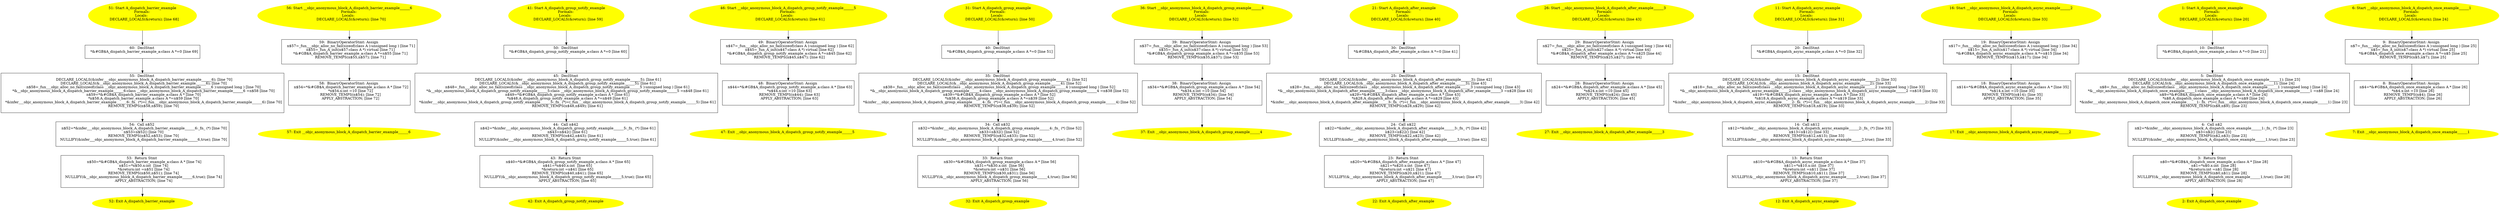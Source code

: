 digraph iCFG {
60 [label="60:  DeclStmt \n   *&#GB$A_dispatch_barrier_example_a:class A *=0 [line 69]\n " shape="box"]
	

	 60 -> 55 ;
59 [label="59:  BinaryOperatorStmt: Assign \n   n$57=_fun___objc_alloc_no_fail(sizeof(class A ):unsigned long ) [line 71]\n  n$55=_fun_A_init(n$57:class A *) virtual [line 71]\n  *&#GB$A_dispatch_barrier_example_a:class A *=n$55 [line 71]\n  REMOVE_TEMPS(n$55,n$57); [line 71]\n " shape="box"]
	

	 59 -> 58 ;
58 [label="58:  BinaryOperatorStmt: Assign \n   n$54=*&#GB$A_dispatch_barrier_example_a:class A * [line 72]\n  *n$54.x:int =10 [line 72]\n  REMOVE_TEMPS(n$54); [line 72]\n  APPLY_ABSTRACTION; [line 72]\n " shape="box"]
	

	 58 -> 57 ;
57 [label="57: Exit __objc_anonymous_block_A_dispatch_barrier_example______6 \n  " color=yellow style=filled]
	

56 [label="56: Start __objc_anonymous_block_A_dispatch_barrier_example______6\nFormals: \nLocals:  \n   DECLARE_LOCALS(&return); [line 70]\n " color=yellow style=filled]
	

	 56 -> 59 ;
55 [label="55:  DeclStmt \n   DECLARE_LOCALS(&infer___objc_anonymous_block_A_dispatch_barrier_example______6); [line 70]\n  DECLARE_LOCALS(&__objc_anonymous_block_A_dispatch_barrier_example______6); [line 70]\n  n$58=_fun___objc_alloc_no_fail(sizeof(class __objc_anonymous_block_A_dispatch_barrier_example______6 ):unsigned long ) [line 70]\n  *&__objc_anonymous_block_A_dispatch_barrier_example______6:class __objc_anonymous_block_A_dispatch_barrier_example______6 =n$58 [line 70]\n  n$59=*&#GB$A_dispatch_barrier_example_a:class A * [line 70]\n  *n$58.A_dispatch_barrier_example_a:class A *=n$59 [line 70]\n  *&infer___objc_anonymous_block_A_dispatch_barrier_example______6:_fn_ (*)=(_fun___objc_anonymous_block_A_dispatch_barrier_example______6) [line 70]\n  REMOVE_TEMPS(n$58,n$59); [line 70]\n " shape="box"]
	

	 55 -> 54 ;
54 [label="54:  Call n$52 \n   n$52=*&infer___objc_anonymous_block_A_dispatch_barrier_example______6:_fn_ (*) [line 70]\n  n$53=n$52() [line 70]\n  REMOVE_TEMPS(n$52,n$53); [line 70]\n  NULLIFY(&infer___objc_anonymous_block_A_dispatch_barrier_example______6,true); [line 70]\n " shape="box"]
	

	 54 -> 53 ;
53 [label="53:  Return Stmt \n   n$50=*&#GB$A_dispatch_barrier_example_a:class A * [line 74]\n  n$51=*n$50.x:int  [line 74]\n  *&return:int =n$51 [line 74]\n  REMOVE_TEMPS(n$50,n$51); [line 74]\n  NULLIFY(&__objc_anonymous_block_A_dispatch_barrier_example______6,true); [line 74]\n  APPLY_ABSTRACTION; [line 74]\n " shape="box"]
	

	 53 -> 52 ;
52 [label="52: Exit A_dispatch_barrier_example \n  " color=yellow style=filled]
	

51 [label="51: Start A_dispatch_barrier_example\nFormals: \nLocals:  \n   DECLARE_LOCALS(&return); [line 68]\n " color=yellow style=filled]
	

	 51 -> 60 ;
50 [label="50:  DeclStmt \n   *&#GB$A_dispatch_group_notify_example_a:class A *=0 [line 60]\n " shape="box"]
	

	 50 -> 45 ;
49 [label="49:  BinaryOperatorStmt: Assign \n   n$47=_fun___objc_alloc_no_fail(sizeof(class A ):unsigned long ) [line 62]\n  n$45=_fun_A_init(n$47:class A *) virtual [line 62]\n  *&#GB$A_dispatch_group_notify_example_a:class A *=n$45 [line 62]\n  REMOVE_TEMPS(n$45,n$47); [line 62]\n " shape="box"]
	

	 49 -> 48 ;
48 [label="48:  BinaryOperatorStmt: Assign \n   n$44=*&#GB$A_dispatch_group_notify_example_a:class A * [line 63]\n  *n$44.x:int =10 [line 63]\n  REMOVE_TEMPS(n$44); [line 63]\n  APPLY_ABSTRACTION; [line 63]\n " shape="box"]
	

	 48 -> 47 ;
47 [label="47: Exit __objc_anonymous_block_A_dispatch_group_notify_example______5 \n  " color=yellow style=filled]
	

46 [label="46: Start __objc_anonymous_block_A_dispatch_group_notify_example______5\nFormals: \nLocals:  \n   DECLARE_LOCALS(&return); [line 61]\n " color=yellow style=filled]
	

	 46 -> 49 ;
45 [label="45:  DeclStmt \n   DECLARE_LOCALS(&infer___objc_anonymous_block_A_dispatch_group_notify_example______5); [line 61]\n  DECLARE_LOCALS(&__objc_anonymous_block_A_dispatch_group_notify_example______5); [line 61]\n  n$48=_fun___objc_alloc_no_fail(sizeof(class __objc_anonymous_block_A_dispatch_group_notify_example______5 ):unsigned long ) [line 61]\n  *&__objc_anonymous_block_A_dispatch_group_notify_example______5:class __objc_anonymous_block_A_dispatch_group_notify_example______5 =n$48 [line 61]\n  n$49=*&#GB$A_dispatch_group_notify_example_a:class A * [line 61]\n  *n$48.A_dispatch_group_notify_example_a:class A *=n$49 [line 61]\n  *&infer___objc_anonymous_block_A_dispatch_group_notify_example______5:_fn_ (*)=(_fun___objc_anonymous_block_A_dispatch_group_notify_example______5) [line 61]\n  REMOVE_TEMPS(n$48,n$49); [line 61]\n " shape="box"]
	

	 45 -> 44 ;
44 [label="44:  Call n$42 \n   n$42=*&infer___objc_anonymous_block_A_dispatch_group_notify_example______5:_fn_ (*) [line 61]\n  n$43=n$42() [line 61]\n  REMOVE_TEMPS(n$42,n$43); [line 61]\n  NULLIFY(&infer___objc_anonymous_block_A_dispatch_group_notify_example______5,true); [line 61]\n " shape="box"]
	

	 44 -> 43 ;
43 [label="43:  Return Stmt \n   n$40=*&#GB$A_dispatch_group_notify_example_a:class A * [line 65]\n  n$41=*n$40.x:int  [line 65]\n  *&return:int =n$41 [line 65]\n  REMOVE_TEMPS(n$40,n$41); [line 65]\n  NULLIFY(&__objc_anonymous_block_A_dispatch_group_notify_example______5,true); [line 65]\n  APPLY_ABSTRACTION; [line 65]\n " shape="box"]
	

	 43 -> 42 ;
42 [label="42: Exit A_dispatch_group_notify_example \n  " color=yellow style=filled]
	

41 [label="41: Start A_dispatch_group_notify_example\nFormals: \nLocals:  \n   DECLARE_LOCALS(&return); [line 59]\n " color=yellow style=filled]
	

	 41 -> 50 ;
40 [label="40:  DeclStmt \n   *&#GB$A_dispatch_group_example_a:class A *=0 [line 51]\n " shape="box"]
	

	 40 -> 35 ;
39 [label="39:  BinaryOperatorStmt: Assign \n   n$37=_fun___objc_alloc_no_fail(sizeof(class A ):unsigned long ) [line 53]\n  n$35=_fun_A_init(n$37:class A *) virtual [line 53]\n  *&#GB$A_dispatch_group_example_a:class A *=n$35 [line 53]\n  REMOVE_TEMPS(n$35,n$37); [line 53]\n " shape="box"]
	

	 39 -> 38 ;
38 [label="38:  BinaryOperatorStmt: Assign \n   n$34=*&#GB$A_dispatch_group_example_a:class A * [line 54]\n  *n$34.x:int =10 [line 54]\n  REMOVE_TEMPS(n$34); [line 54]\n  APPLY_ABSTRACTION; [line 54]\n " shape="box"]
	

	 38 -> 37 ;
37 [label="37: Exit __objc_anonymous_block_A_dispatch_group_example______4 \n  " color=yellow style=filled]
	

36 [label="36: Start __objc_anonymous_block_A_dispatch_group_example______4\nFormals: \nLocals:  \n   DECLARE_LOCALS(&return); [line 52]\n " color=yellow style=filled]
	

	 36 -> 39 ;
35 [label="35:  DeclStmt \n   DECLARE_LOCALS(&infer___objc_anonymous_block_A_dispatch_group_example______4); [line 52]\n  DECLARE_LOCALS(&__objc_anonymous_block_A_dispatch_group_example______4); [line 52]\n  n$38=_fun___objc_alloc_no_fail(sizeof(class __objc_anonymous_block_A_dispatch_group_example______4 ):unsigned long ) [line 52]\n  *&__objc_anonymous_block_A_dispatch_group_example______4:class __objc_anonymous_block_A_dispatch_group_example______4 =n$38 [line 52]\n  n$39=*&#GB$A_dispatch_group_example_a:class A * [line 52]\n  *n$38.A_dispatch_group_example_a:class A *=n$39 [line 52]\n  *&infer___objc_anonymous_block_A_dispatch_group_example______4:_fn_ (*)=(_fun___objc_anonymous_block_A_dispatch_group_example______4) [line 52]\n  REMOVE_TEMPS(n$38,n$39); [line 52]\n " shape="box"]
	

	 35 -> 34 ;
34 [label="34:  Call n$32 \n   n$32=*&infer___objc_anonymous_block_A_dispatch_group_example______4:_fn_ (*) [line 52]\n  n$33=n$32() [line 52]\n  REMOVE_TEMPS(n$32,n$33); [line 52]\n  NULLIFY(&infer___objc_anonymous_block_A_dispatch_group_example______4,true); [line 52]\n " shape="box"]
	

	 34 -> 33 ;
33 [label="33:  Return Stmt \n   n$30=*&#GB$A_dispatch_group_example_a:class A * [line 56]\n  n$31=*n$30.x:int  [line 56]\n  *&return:int =n$31 [line 56]\n  REMOVE_TEMPS(n$30,n$31); [line 56]\n  NULLIFY(&__objc_anonymous_block_A_dispatch_group_example______4,true); [line 56]\n  APPLY_ABSTRACTION; [line 56]\n " shape="box"]
	

	 33 -> 32 ;
32 [label="32: Exit A_dispatch_group_example \n  " color=yellow style=filled]
	

31 [label="31: Start A_dispatch_group_example\nFormals: \nLocals:  \n   DECLARE_LOCALS(&return); [line 50]\n " color=yellow style=filled]
	

	 31 -> 40 ;
30 [label="30:  DeclStmt \n   *&#GB$A_dispatch_after_example_a:class A *=0 [line 41]\n " shape="box"]
	

	 30 -> 25 ;
29 [label="29:  BinaryOperatorStmt: Assign \n   n$27=_fun___objc_alloc_no_fail(sizeof(class A ):unsigned long ) [line 44]\n  n$25=_fun_A_init(n$27:class A *) virtual [line 44]\n  *&#GB$A_dispatch_after_example_a:class A *=n$25 [line 44]\n  REMOVE_TEMPS(n$25,n$27); [line 44]\n " shape="box"]
	

	 29 -> 28 ;
28 [label="28:  BinaryOperatorStmt: Assign \n   n$24=*&#GB$A_dispatch_after_example_a:class A * [line 45]\n  *n$24.x:int =10 [line 45]\n  REMOVE_TEMPS(n$24); [line 45]\n  APPLY_ABSTRACTION; [line 45]\n " shape="box"]
	

	 28 -> 27 ;
27 [label="27: Exit __objc_anonymous_block_A_dispatch_after_example______3 \n  " color=yellow style=filled]
	

26 [label="26: Start __objc_anonymous_block_A_dispatch_after_example______3\nFormals: \nLocals:  \n   DECLARE_LOCALS(&return); [line 43]\n " color=yellow style=filled]
	

	 26 -> 29 ;
25 [label="25:  DeclStmt \n   DECLARE_LOCALS(&infer___objc_anonymous_block_A_dispatch_after_example______3); [line 42]\n  DECLARE_LOCALS(&__objc_anonymous_block_A_dispatch_after_example______3); [line 43]\n  n$28=_fun___objc_alloc_no_fail(sizeof(class __objc_anonymous_block_A_dispatch_after_example______3 ):unsigned long ) [line 43]\n  *&__objc_anonymous_block_A_dispatch_after_example______3:class __objc_anonymous_block_A_dispatch_after_example______3 =n$28 [line 43]\n  n$29=*&#GB$A_dispatch_after_example_a:class A * [line 43]\n  *n$28.A_dispatch_after_example_a:class A *=n$29 [line 43]\n  *&infer___objc_anonymous_block_A_dispatch_after_example______3:_fn_ (*)=(_fun___objc_anonymous_block_A_dispatch_after_example______3) [line 42]\n  REMOVE_TEMPS(n$28,n$29); [line 42]\n " shape="box"]
	

	 25 -> 24 ;
24 [label="24:  Call n$22 \n   n$22=*&infer___objc_anonymous_block_A_dispatch_after_example______3:_fn_ (*) [line 42]\n  n$23=n$22() [line 42]\n  REMOVE_TEMPS(n$22,n$23); [line 42]\n  NULLIFY(&infer___objc_anonymous_block_A_dispatch_after_example______3,true); [line 42]\n " shape="box"]
	

	 24 -> 23 ;
23 [label="23:  Return Stmt \n   n$20=*&#GB$A_dispatch_after_example_a:class A * [line 47]\n  n$21=*n$20.x:int  [line 47]\n  *&return:int =n$21 [line 47]\n  REMOVE_TEMPS(n$20,n$21); [line 47]\n  NULLIFY(&__objc_anonymous_block_A_dispatch_after_example______3,true); [line 47]\n  APPLY_ABSTRACTION; [line 47]\n " shape="box"]
	

	 23 -> 22 ;
22 [label="22: Exit A_dispatch_after_example \n  " color=yellow style=filled]
	

21 [label="21: Start A_dispatch_after_example\nFormals: \nLocals:  \n   DECLARE_LOCALS(&return); [line 40]\n " color=yellow style=filled]
	

	 21 -> 30 ;
20 [label="20:  DeclStmt \n   *&#GB$A_dispatch_async_example_a:class A *=0 [line 32]\n " shape="box"]
	

	 20 -> 15 ;
19 [label="19:  BinaryOperatorStmt: Assign \n   n$17=_fun___objc_alloc_no_fail(sizeof(class A ):unsigned long ) [line 34]\n  n$15=_fun_A_init(n$17:class A *) virtual [line 34]\n  *&#GB$A_dispatch_async_example_a:class A *=n$15 [line 34]\n  REMOVE_TEMPS(n$15,n$17); [line 34]\n " shape="box"]
	

	 19 -> 18 ;
18 [label="18:  BinaryOperatorStmt: Assign \n   n$14=*&#GB$A_dispatch_async_example_a:class A * [line 35]\n  *n$14.x:int =10 [line 35]\n  REMOVE_TEMPS(n$14); [line 35]\n  APPLY_ABSTRACTION; [line 35]\n " shape="box"]
	

	 18 -> 17 ;
17 [label="17: Exit __objc_anonymous_block_A_dispatch_async_example______2 \n  " color=yellow style=filled]
	

16 [label="16: Start __objc_anonymous_block_A_dispatch_async_example______2\nFormals: \nLocals:  \n   DECLARE_LOCALS(&return); [line 33]\n " color=yellow style=filled]
	

	 16 -> 19 ;
15 [label="15:  DeclStmt \n   DECLARE_LOCALS(&infer___objc_anonymous_block_A_dispatch_async_example______2); [line 33]\n  DECLARE_LOCALS(&__objc_anonymous_block_A_dispatch_async_example______2); [line 33]\n  n$18=_fun___objc_alloc_no_fail(sizeof(class __objc_anonymous_block_A_dispatch_async_example______2 ):unsigned long ) [line 33]\n  *&__objc_anonymous_block_A_dispatch_async_example______2:class __objc_anonymous_block_A_dispatch_async_example______2 =n$18 [line 33]\n  n$19=*&#GB$A_dispatch_async_example_a:class A * [line 33]\n  *n$18.A_dispatch_async_example_a:class A *=n$19 [line 33]\n  *&infer___objc_anonymous_block_A_dispatch_async_example______2:_fn_ (*)=(_fun___objc_anonymous_block_A_dispatch_async_example______2) [line 33]\n  REMOVE_TEMPS(n$18,n$19); [line 33]\n " shape="box"]
	

	 15 -> 14 ;
14 [label="14:  Call n$12 \n   n$12=*&infer___objc_anonymous_block_A_dispatch_async_example______2:_fn_ (*) [line 33]\n  n$13=n$12() [line 33]\n  REMOVE_TEMPS(n$12,n$13); [line 33]\n  NULLIFY(&infer___objc_anonymous_block_A_dispatch_async_example______2,true); [line 33]\n " shape="box"]
	

	 14 -> 13 ;
13 [label="13:  Return Stmt \n   n$10=*&#GB$A_dispatch_async_example_a:class A * [line 37]\n  n$11=*n$10.x:int  [line 37]\n  *&return:int =n$11 [line 37]\n  REMOVE_TEMPS(n$10,n$11); [line 37]\n  NULLIFY(&__objc_anonymous_block_A_dispatch_async_example______2,true); [line 37]\n  APPLY_ABSTRACTION; [line 37]\n " shape="box"]
	

	 13 -> 12 ;
12 [label="12: Exit A_dispatch_async_example \n  " color=yellow style=filled]
	

11 [label="11: Start A_dispatch_async_example\nFormals: \nLocals:  \n   DECLARE_LOCALS(&return); [line 31]\n " color=yellow style=filled]
	

	 11 -> 20 ;
10 [label="10:  DeclStmt \n   *&#GB$A_dispatch_once_example_a:class A *=0 [line 21]\n " shape="box"]
	

	 10 -> 5 ;
9 [label="9:  BinaryOperatorStmt: Assign \n   n$7=_fun___objc_alloc_no_fail(sizeof(class A ):unsigned long ) [line 25]\n  n$5=_fun_A_init(n$7:class A *) virtual [line 25]\n  *&#GB$A_dispatch_once_example_a:class A *=n$5 [line 25]\n  REMOVE_TEMPS(n$5,n$7); [line 25]\n " shape="box"]
	

	 9 -> 8 ;
8 [label="8:  BinaryOperatorStmt: Assign \n   n$4=*&#GB$A_dispatch_once_example_a:class A * [line 26]\n  *n$4.x:int =10 [line 26]\n  REMOVE_TEMPS(n$4); [line 26]\n  APPLY_ABSTRACTION; [line 26]\n " shape="box"]
	

	 8 -> 7 ;
7 [label="7: Exit __objc_anonymous_block_A_dispatch_once_example______1 \n  " color=yellow style=filled]
	

6 [label="6: Start __objc_anonymous_block_A_dispatch_once_example______1\nFormals: \nLocals:  \n   DECLARE_LOCALS(&return); [line 24]\n " color=yellow style=filled]
	

	 6 -> 9 ;
5 [label="5:  DeclStmt \n   DECLARE_LOCALS(&infer___objc_anonymous_block_A_dispatch_once_example______1); [line 23]\n  DECLARE_LOCALS(&__objc_anonymous_block_A_dispatch_once_example______1); [line 24]\n  n$8=_fun___objc_alloc_no_fail(sizeof(class __objc_anonymous_block_A_dispatch_once_example______1 ):unsigned long ) [line 24]\n  *&__objc_anonymous_block_A_dispatch_once_example______1:class __objc_anonymous_block_A_dispatch_once_example______1 =n$8 [line 24]\n  n$9=*&#GB$A_dispatch_once_example_a:class A * [line 24]\n  *n$8.A_dispatch_once_example_a:class A *=n$9 [line 24]\n  *&infer___objc_anonymous_block_A_dispatch_once_example______1:_fn_ (*)=(_fun___objc_anonymous_block_A_dispatch_once_example______1) [line 23]\n  REMOVE_TEMPS(n$8,n$9); [line 23]\n " shape="box"]
	

	 5 -> 4 ;
4 [label="4:  Call n$2 \n   n$2=*&infer___objc_anonymous_block_A_dispatch_once_example______1:_fn_ (*) [line 23]\n  n$3=n$2() [line 23]\n  REMOVE_TEMPS(n$2,n$3); [line 23]\n  NULLIFY(&infer___objc_anonymous_block_A_dispatch_once_example______1,true); [line 23]\n " shape="box"]
	

	 4 -> 3 ;
3 [label="3:  Return Stmt \n   n$0=*&#GB$A_dispatch_once_example_a:class A * [line 28]\n  n$1=*n$0.x:int  [line 28]\n  *&return:int =n$1 [line 28]\n  REMOVE_TEMPS(n$0,n$1); [line 28]\n  NULLIFY(&__objc_anonymous_block_A_dispatch_once_example______1,true); [line 28]\n  APPLY_ABSTRACTION; [line 28]\n " shape="box"]
	

	 3 -> 2 ;
2 [label="2: Exit A_dispatch_once_example \n  " color=yellow style=filled]
	

1 [label="1: Start A_dispatch_once_example\nFormals: \nLocals:  \n   DECLARE_LOCALS(&return); [line 20]\n " color=yellow style=filled]
	

	 1 -> 10 ;
}
